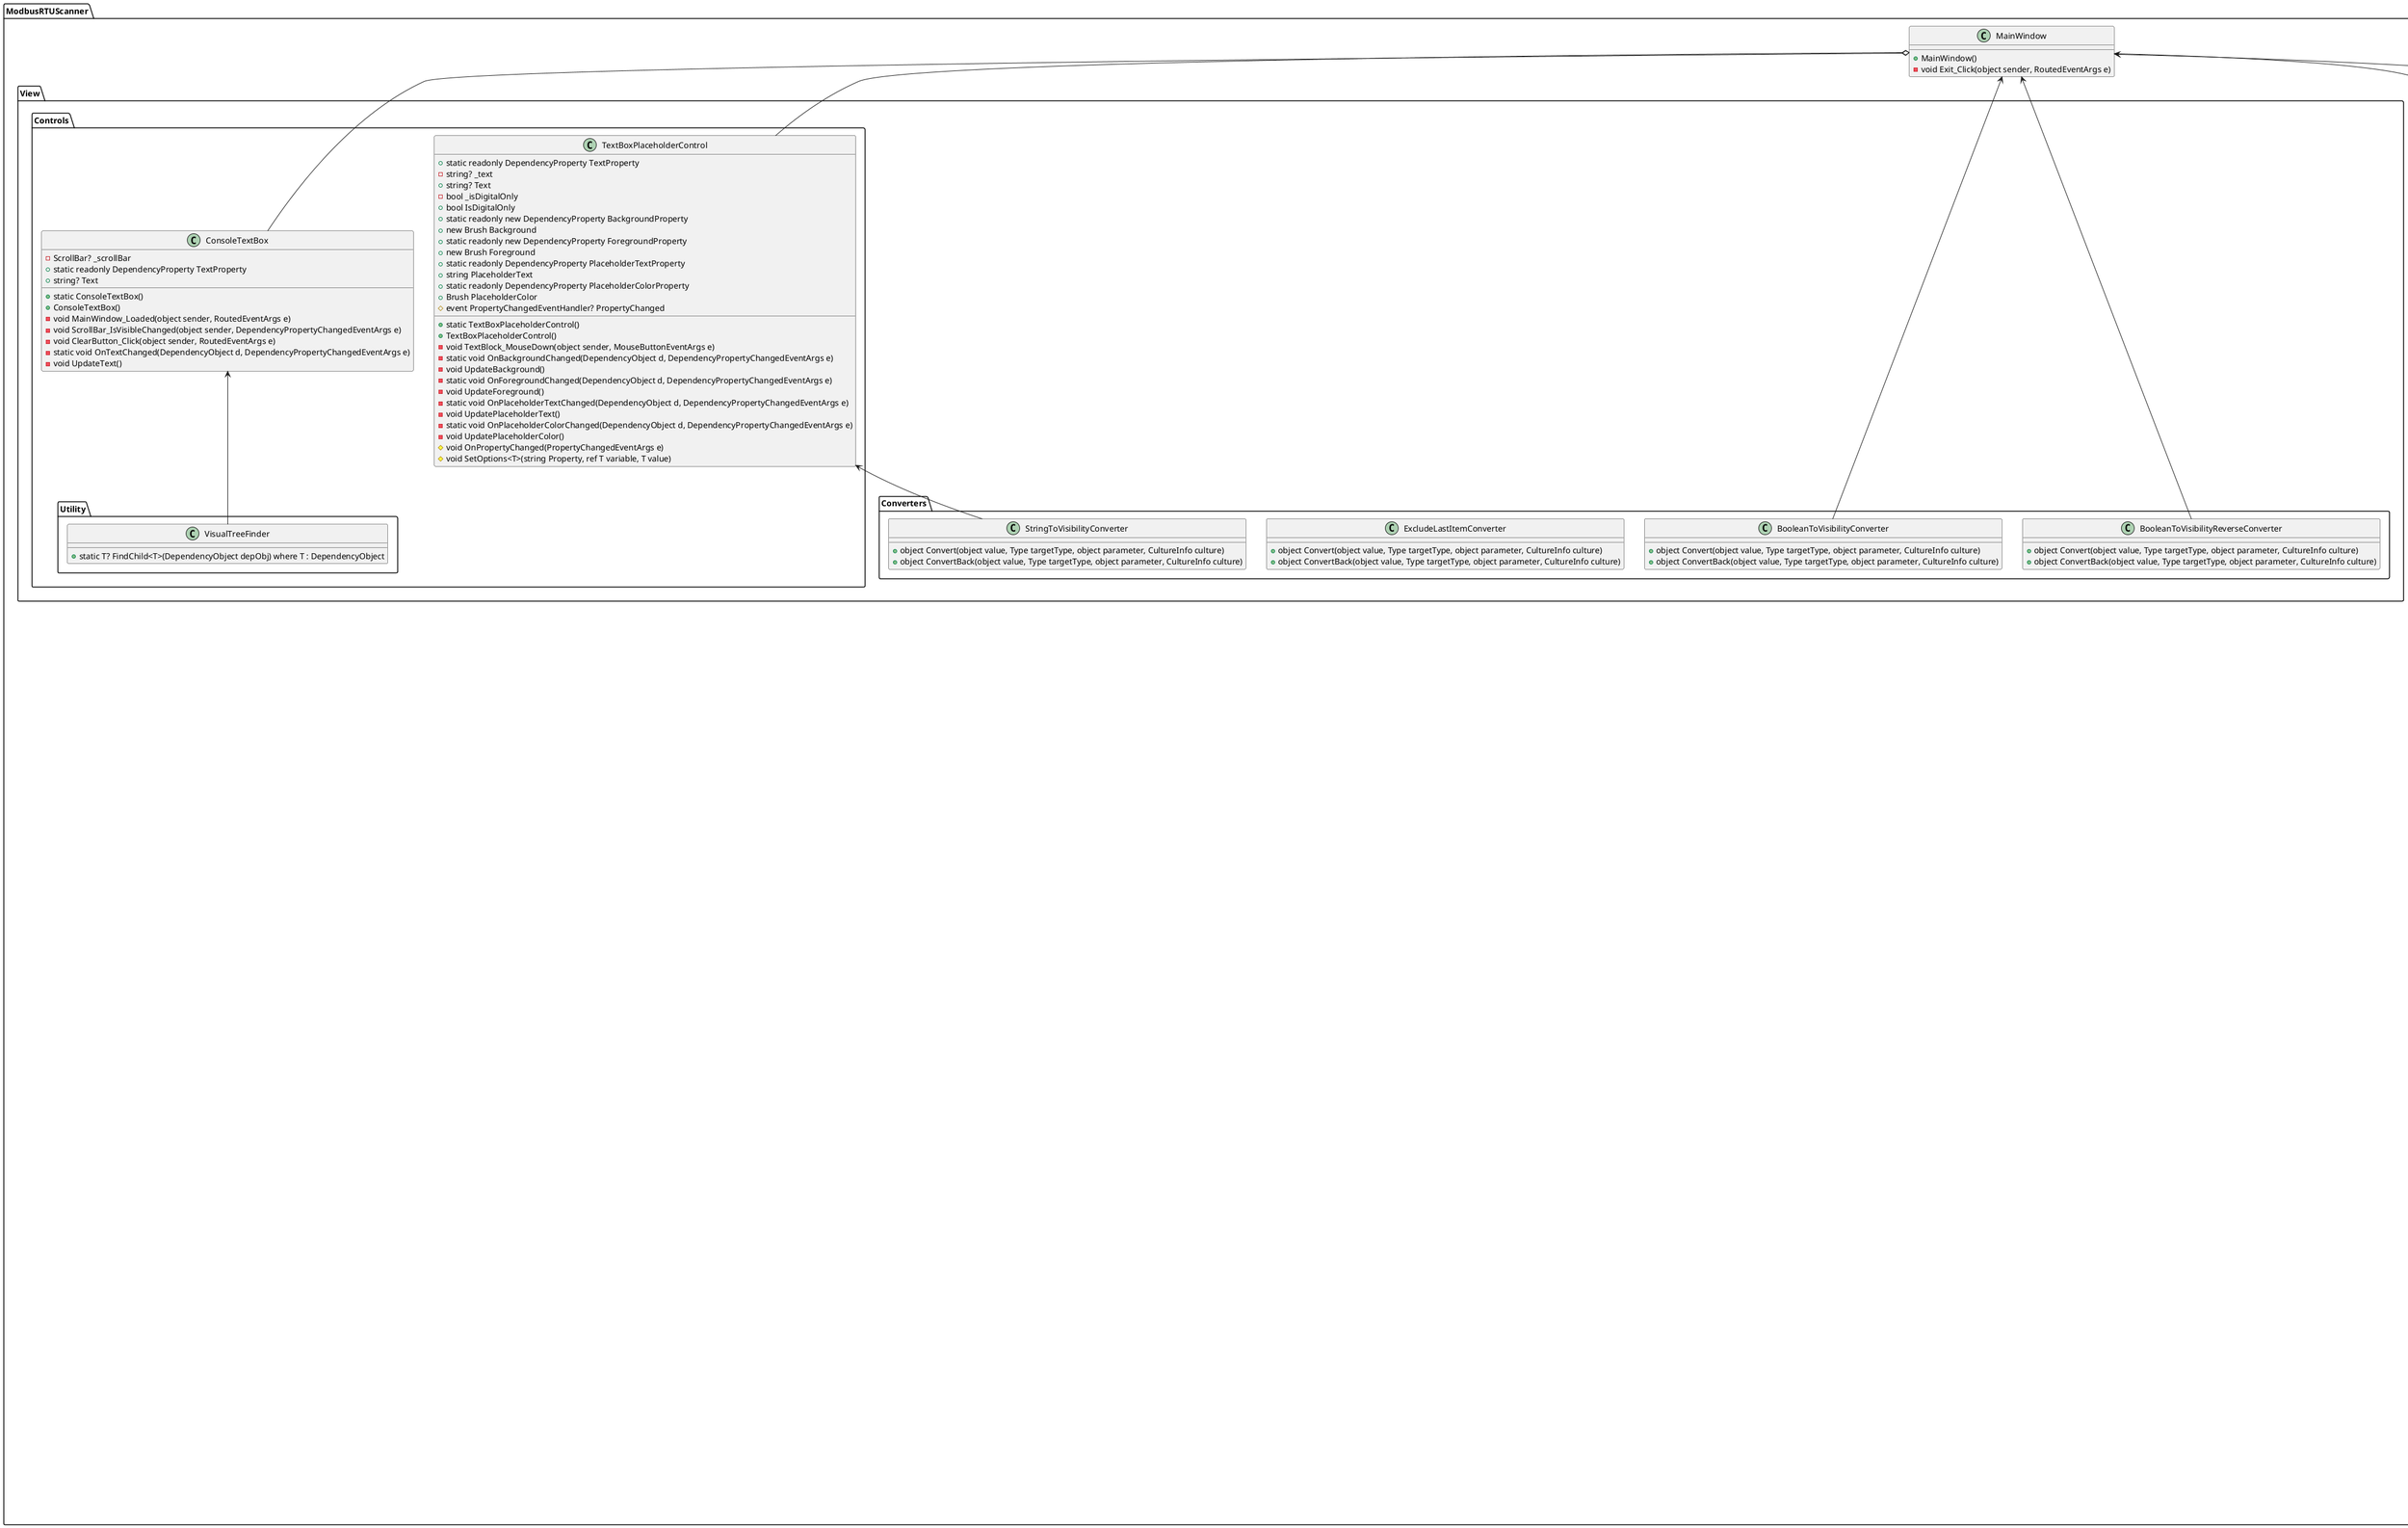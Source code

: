 @startuml
class ModbusRTUScanner.Model.AppThemeManager {
    - MainWindowViewModelFlags _flagsManager
    + AppThemeManager(MainWindowViewModelFlags flagsManager)
    + void SetThemeChangedEvent()
    - void OnThemeChanged(object? sender, EventArgs e)
    - void ApplyTheme(string dictionaryName)
}

class ModbusRTUScanner.Model.ConsoleManager {
    - string? _consoleOutput
    + string? ConsoleOutput
    - ConsoleNode? nodeHead
    - ConsoleNode? nodeTail
    - const int MaxNodeCount = 500
    - int nodeCount
    + void AddNode(string value)
    - string GenerateOutputString()
    - void RemoveFirstNode()
    + void Clear()
    # event PropertyChangedEventHandler? PropertyChanged
    # void OnPropertyChanged(PropertyChangedEventArgs e)
    # void SetOptions<T>(string property, ref T variable, T value)
}

class ModbusRTUScanner.Model.ConsoleNode {
    + ConsoleNode? NodeNext
    + string NodeValue { get; set; }
    + ConsoleNode(string value)
}

class ModbusRTUScanner.Model.DeviceConnectionSettings {
    + string? PortName { get; set; }
    + ushort Address { get; set; }
    + int BaudRate { get; set; }
    + Parity Parity { get; set; }
    + int DataBits { get; set; }
    + StopBits StopBits { get; set; }
}

class ModbusRTUScanner.Model.DeviceFinder {
}

class ModbusRTUScanner.Model.MainWindowViewModelFlags {
    - bool _isNightModeOn
    + bool IsNightModeOn
    - bool _isScanRun
    + bool IsScanRun
    + event EventHandler? ThemeChanged
    # event PropertyChangedEventHandler? PropertyChanged
    # void OnPropertyChanged(PropertyChangedEventArgs e)
    # void SetOptions<T>(string Property, ref T variable, T value)
}

class ModbusRTUScanner.Model.RelayCommand<T> {
    - Action<T> _execute
    - Func<T, bool> _canExecute
    + RelayCommand(Action<T> execute, Func<T, bool> canExecute = null)
    + bool CanExecute(object parameter)
    + void Execute(object parameter)
    + event EventHandler CanExecuteChanged
}

class ModbusRTUScanner.Model.ScannerCommandManager {
    - CancellationTokenSource _cancellationTokenSource
    + ICommand SwitchThemeCommand { get; }
    + ICommand FindDevicesCommand { get; }
    + ICommand CancelCommand { get; }
    + ICommand SetDataBitsCommand { get; }
    + ICommand SetParityCommand { get; }
    + ICommand SetStopBitsCommand { get; }
    + ScannerCommandManager(SerialPortManager portManager, MainWindowViewModelFlags flagsManager)
    + CancellationTokenSource GetCancelationTokken()
    + void CancelCancelationTokken()
}

class ModbusRTUScanner.Model.ScannerModel {
    + ObservableCollection<DeviceConnectionSettings> FindedDevices { get; set; }
    + ScannerModel()
}

class ModbusRTUScanner.Model.ScannerSettings {
    + List<long> SerialPortSpeeds { get; set; }
    + short StartAddress { get; set; }
    + short EndAddress { get; set; }
    + ScannerSettings()
}

class ModbusRTUScanner.Model.SerialPortGetter {
    + string GetFirstPortName()
    + string[] GetAllPortsNames()
}

class ModbusRTUScanner.Model.SerialPortManager {
    - ConsoleManager _scannerConsole
    - int _currentAddress
    + int CurrentAddress
    - int _modbusStartAddress
    + int ModbusStartAddress
    - int _modbusEndAddress
    + int ModbusEndAddress
    + ObservableCollection<SerialPort> Ports { get; init; }
    - SerialPortSettings _portSettings
    + SerialPortSettings PortSettings
    + ObservableCollection<SerialPortSpeedNode> SerialPortSpeeds { get; init; }
    + SerialPortManager(ObservableCollection<SerialPort> ports, SerialPortSettings settings, ConsoleManager scannerConsole)
    - SerialPort? _selectedPort
    + SerialPort? SelectedPort
    + void ApplySettingsToSerialPort(SerialPort serialPort, int baudRate)
    + void SetDataBits(object param)
    + void SetParity(object param)
    + void SetStopBits(object param)
    # event PropertyChangedEventHandler? PropertyChanged
    # void OnPropertyChanged(PropertyChangedEventArgs e)
    # void SetOptions<T>(string property, ref T variable, T value)
}

class ModbusRTUScanner.Model.SerialPortSettings {
    - string? _portName
    + string? PortName
    - string _baudRate
    + string BaudRate
    - int _dataBits
    + int DataBits
    - StopBits _stopBits
    + StopBits StopBits
    - Parity _parity
    + Parity Parity
    - int _writeTimeout
    + int WriteTimeout
    - int _readTimeout
    + int ReadTimeout
    + SerialPortSettings()
    + SerialPortSettings(SerialPort? serialPort)
    + void LoadSettingsFromSerialPort(SerialPort? serialPort)
    # event PropertyChangedEventHandler? PropertyChanged
    # void OnPropertyChanged(PropertyChangedEventArgs e)
    # void SetOptions<T>(string property, ref T variable, T value)
}

class ModbusRTUScanner.Model.SerialPortSpeedNode {
    - int? _portSpeed
    + int? PortSpeed
    - bool _isSelected
    + bool IsSelected
    + SerialPortSpeedNode(int? speed = null)
    # event PropertyChangedEventHandler? PropertyChanged
    # void OnPropertyChanged(PropertyChangedEventArgs e)
    # void SetOptions<T>(string Property, ref T variable, T value)
}

class ModbusRTUScanner.Model.SerialPortSpeedNodeBuilder {
    + ObservableCollection<SerialPortSpeedNode> Build()
}

class ModbusRTUScanner.Model.SerialPortUtils {
    + SerialPort[] GetAvailableSerialPorts()
}

class ModbusRTUScanner.Model.ViewModelManager {
    + ScannerCommandManager CommandManager { get; init; }
    + SerialPortManager PortManager { get; init; }
    + MainWindowViewModelFlags FlagsManager { get; init; }
    + ConsoleManager ScannerConsole { get; init; }
    + ViewModelManager(SerialPortManager portManager, MainWindowViewModelFlags flagsManager, ConsoleManager consoleManager, ScannerCommandManager scannerCommandManager)
}

class ModbusRTUScanner.Model.ViewModelManagerBuilder {
    + ViewModelManager Build()
}

class ModbusRTUScanner.View.Controls.Utility.VisualTreeFinder {
    + static T? FindChild<T>(DependencyObject depObj) where T : DependencyObject
}

class ModbusRTUScanner.View.Controls.ConsoleTextBox {
    - ScrollBar? _scrollBar
    + static readonly DependencyProperty TextProperty
    + string? Text
    + static ConsoleTextBox()
    + ConsoleTextBox()
    - void MainWindow_Loaded(object sender, RoutedEventArgs e)
    - void ScrollBar_IsVisibleChanged(object sender, DependencyPropertyChangedEventArgs e)
    - void ClearButton_Click(object sender, RoutedEventArgs e)
    - static void OnTextChanged(DependencyObject d, DependencyPropertyChangedEventArgs e)
    - void UpdateText()
}

class ModbusRTUScanner.View.Controls.TextBoxPlaceholderControl {
    + static readonly DependencyProperty TextProperty
    - string? _text
    + string? Text
    - bool _isDigitalOnly
    + bool IsDigitalOnly
    + static readonly new DependencyProperty BackgroundProperty
    + new Brush Background
    + static readonly new DependencyProperty ForegroundProperty
    + new Brush Foreground
    + static readonly DependencyProperty PlaceholderTextProperty
    + string PlaceholderText
    + static readonly DependencyProperty PlaceholderColorProperty
    + Brush PlaceholderColor
    + static TextBoxPlaceholderControl()
    + TextBoxPlaceholderControl()
    - void TextBlock_MouseDown(object sender, MouseButtonEventArgs e)
    - static void OnBackgroundChanged(DependencyObject d, DependencyPropertyChangedEventArgs e)
    - void UpdateBackground()
    - static void OnForegroundChanged(DependencyObject d, DependencyPropertyChangedEventArgs e)
    - void UpdateForeground()
    - static void OnPlaceholderTextChanged(DependencyObject d, DependencyPropertyChangedEventArgs e)
    - void UpdatePlaceholderText()
    - static void OnPlaceholderColorChanged(DependencyObject d, DependencyPropertyChangedEventArgs e)
    - void UpdatePlaceholderColor()
    # event PropertyChangedEventHandler? PropertyChanged
    # void OnPropertyChanged(PropertyChangedEventArgs e)
    # void SetOptions<T>(string Property, ref T variable, T value)
}

class ModbusRTUScanner.View.Converters.BooleanToVisibilityConverter {
    + object Convert(object value, Type targetType, object parameter, CultureInfo culture)
    + object ConvertBack(object value, Type targetType, object parameter, CultureInfo culture)
}

class ModbusRTUScanner.View.Converters.BooleanToVisibilityReverseConverter {
    + object Convert(object value, Type targetType, object parameter, CultureInfo culture)
    + object ConvertBack(object value, Type targetType, object parameter, CultureInfo culture)
}

class ModbusRTUScanner.View.Converters.ExcludeLastItemConverter {
    + object Convert(object value, Type targetType, object parameter, CultureInfo culture)
    + object ConvertBack(object value, Type targetType, object parameter, CultureInfo culture)
}

class ModbusRTUScanner.View.Converters.StringToVisibilityConverter {
    + object Convert(object value, Type targetType, object parameter, CultureInfo culture)
    + object ConvertBack(object value, Type targetType, object parameter, CultureInfo culture)
}

class ModbusMonitor.View.Style.CustomWindow {
    + static readonly RoutedCommand MinimizeCommand
    + static readonly RoutedCommand MaximizeRestoreCommand
    + static readonly RoutedCommand CloseCommand
    + static CustomWindow()
    - static void MinimizeExecuted(object sender, ExecutedRoutedEventArgs e)
    - static void MaximizeRestoreExecuted(object sender, ExecutedRoutedEventArgs e)
    - static void CloseExecuted(object sender, ExecutedRoutedEventArgs e)
}

class ModbusRTUScanner.MainWindow {
    + MainWindow()
    - void Exit_Click(object sender, RoutedEventArgs e)
}

class ModbusRTUScanner.ViewModel.MainWindowViewModel {
    + ViewModelManager ViewManager { get; init; }
    + MainWindowViewModel()
}

'ModbusRTUScanner.Model.AppThemeManager
ModbusRTUScanner.Model.ViewModelManagerBuilder <-- ModbusRTUScanner.Model.AppThemeManager

'ModbusRTUScanner.Model.ConsoleManager
ModbusRTUScanner.Model.SerialPortManager o-- ModbusRTUScanner.Model.ConsoleManager
ModbusRTUScanner.Model.ViewModelManager o-- ModbusRTUScanner.Model.ConsoleManager
ModbusRTUScanner.Model.ViewModelManagerBuilder <-- ModbusRTUScanner.Model.ConsoleManager

'ModbusRTUScanner.Model.ConsoleNode
ModbusRTUScanner.Model.ConsoleManager o-- ModbusRTUScanner.Model.ConsoleNode

'ModbusRTUScanner.Model.DeviceConnectionSettings
ModbusRTUScanner.Model.ScannerModel o-- ModbusRTUScanner.Model.DeviceConnectionSettings

'ModbusRTUScanner.Model.DeviceFinder

'ModbusRTUScanner.Model.MainWindowViewModelFlags
ModbusRTUScanner.Model.AppThemeManager o-- ModbusRTUScanner.Model.MainWindowViewModelFlags
ModbusRTUScanner.Model.ScannerCommandManager <-- ModbusRTUScanner.Model.MainWindowViewModelFlags
ModbusRTUScanner.Model.ViewModelManager o-- ModbusRTUScanner.Model.MainWindowViewModelFlags
ModbusRTUScanner.Model.ViewModelManagerBuilder <-- ModbusRTUScanner.Model.MainWindowViewModelFlags

'ModbusRTUScanner.Model.RelayCommand
ModbusRTUScanner.Model.ScannerCommandManager o-- ModbusRTUScanner.Model.RelayCommand

'ModbusRTUScanner.Model.ScannerCommandManager
ModbusRTUScanner.Model.ViewModelManager o-- ModbusRTUScanner.Model.ScannerCommandManager
ModbusRTUScanner.Model.ViewModelManagerBuilder <-- ModbusRTUScanner.Model.ScannerCommandManager

'ModbusRTUScanner.Model.ScannerModel

'ModbusRTUScanner.Model.ScannerSettings

'ModbusRTUScanner.Model.SerialPortGetter
ModbusRTUScanner.Model.SerialPortSettings <-- ModbusRTUScanner.Model.SerialPortGetter

'ModbusRTUScanner.Model.SerialPortManager
ModbusRTUScanner.Model.ScannerCommandManager <-- ModbusRTUScanner.Model.SerialPortManager
ModbusRTUScanner.Model.ViewModelManager o-- ModbusRTUScanner.Model.SerialPortManager
ModbusRTUScanner.Model.ViewModelManagerBuilder <-- ModbusRTUScanner.Model.SerialPortManager

'ModbusRTUScanner.Model.SerialPortSettings
ModbusRTUScanner.Model.SerialPortManager o-- ModbusRTUScanner.Model.SerialPortSettings
ModbusRTUScanner.Model.ViewModelManagerBuilder <-- ModbusRTUScanner.Model.SerialPortSettings

'ModbusRTUScanner.Model.SerialPortSpeedNode
ModbusRTUScanner.Model.SerialPortManager o-- ModbusRTUScanner.Model.SerialPortSpeedNode
ModbusRTUScanner.Model.SerialPortSpeedNodeBuilder <-- ModbusRTUScanner.Model.SerialPortSpeedNode

'ModbusRTUScanner.Model.SerialPortSpeedNodeBuilder
ModbusRTUScanner.Model.SerialPortManager <-- ModbusRTUScanner.Model.SerialPortSpeedNodeBuilder

'ModbusRTUScanner.Model.SerialPortUtils
ModbusRTUScanner.Model.ViewModelManagerBuilder <-- ModbusRTUScanner.Model.SerialPortUtils

'ModbusRTUScanner.Model.ViewModelManager
ModbusRTUScanner.ViewModel.MainWindowViewModel o-- ModbusRTUScanner.Model.ViewModelManager

'ModbusRTUScanner.Model.ViewModelManagerBuilder
ModbusRTUScanner.ViewModel.MainWindowViewModel <-- ModbusRTUScanner.Model.ViewModelManagerBuilder

'ModbusRTUScanner.View.Controls.Utility.VisualTreeFinder
ModbusRTUScanner.View.Controls.ConsoleTextBox <-- ModbusRTUScanner.View.Controls.Utility.VisualTreeFinder

'ModbusRTUScanner.View.Controls.ConsoleTextBox
ModbusRTUScanner.MainWindow o-- ModbusRTUScanner.View.Controls.ConsoleTextBox

'ModbusRTUScanner.View.Controls.TextBoxPlaceholderControl
ModbusRTUScanner.MainWindow o-- ModbusRTUScanner.View.Controls.TextBoxPlaceholderControl

'ModbusRTUScanner.View.Converters.BooleanToVisibilityConverter
ModbusRTUScanner.MainWindow <-- ModbusRTUScanner.View.Converters.BooleanToVisibilityConverter

'ModbusRTUScanner.View.Converters.BooleanToVisibilityReverseConverter
ModbusRTUScanner.MainWindow <-- ModbusRTUScanner.View.Converters.BooleanToVisibilityReverseConverter

'ModbusRTUScanner.View.Converters.ExcludeLastItemConverter

'ModbusRTUScanner.View.Converters.StringToVisibilityConverter
ModbusRTUScanner.View.Controls.TextBoxPlaceholderControl <-- ModbusRTUScanner.View.Converters.StringToVisibilityConverter

'ModbusMonitor.View.Style.CustomWindow
ModbusRTUScanner.MainWindow <-- ModbusMonitor.View.Style.CustomWindow

'ModbusRTUScanner.MainWindow

'ModbusRTUScanner.ViewModel.MainWindowViewModel
ModbusRTUScanner.MainWindow <-- ModbusRTUScanner.ViewModel.MainWindowViewModel


@enduml